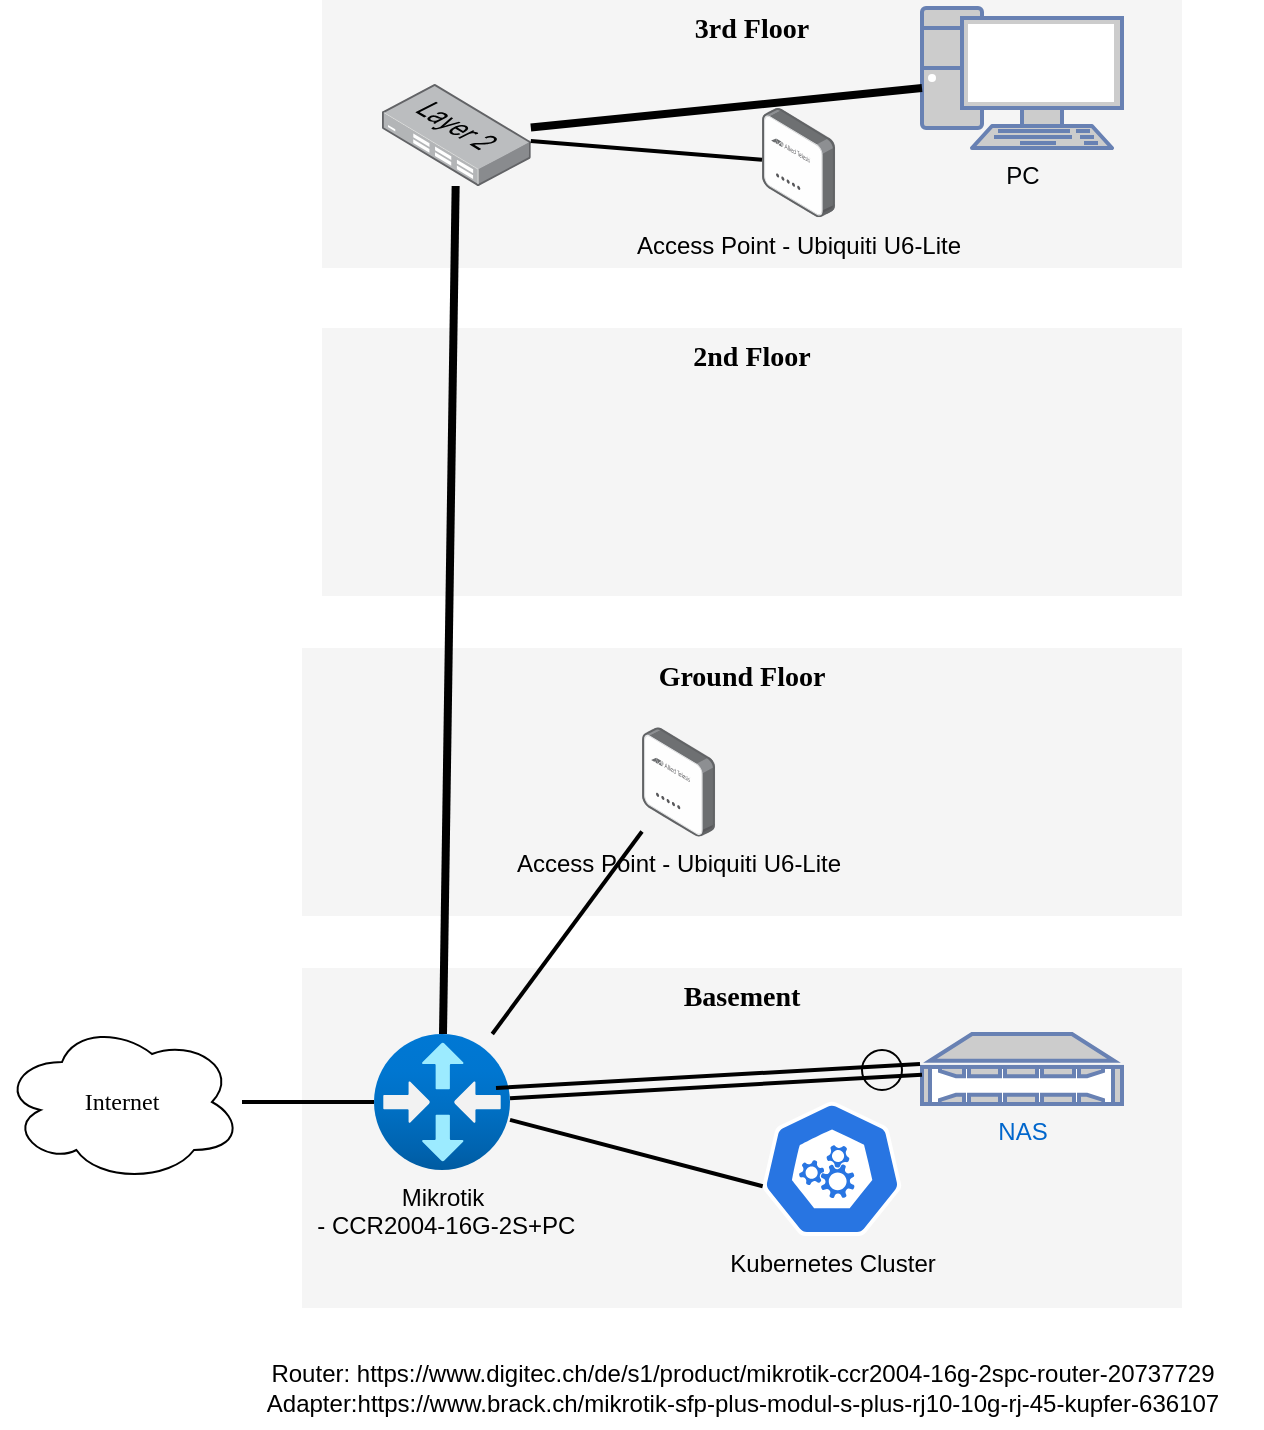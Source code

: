<mxfile version="24.7.16">
  <diagram name="Page-1" id="c37626ed-c26b-45fb-9056-f9ebc6bb27b6">
    <mxGraphModel dx="1413" dy="962" grid="1" gridSize="10" guides="1" tooltips="1" connect="1" arrows="1" fold="1" page="1" pageScale="1" pageWidth="1100" pageHeight="850" background="none" math="0" shadow="0">
      <root>
        <mxCell id="0" />
        <mxCell id="1" parent="0" />
        <mxCell id="Q-Qc9O3scF0apSwV8L8P-4" value="Basement" style="whiteSpace=wrap;html=1;rounded=0;shadow=0;comic=0;strokeWidth=1;fontFamily=Verdana;fontSize=14;fillColor=#f5f5f5;strokeColor=none;verticalAlign=top;fontStyle=1" vertex="1" parent="1">
          <mxGeometry x="340" y="552" width="440" height="170" as="geometry" />
        </mxCell>
        <mxCell id="1c7a67bf8fd3230f-83" value="3rd Floor" style="whiteSpace=wrap;html=1;rounded=0;shadow=0;comic=0;strokeWidth=1;fontFamily=Verdana;fontSize=14;fillColor=#f5f5f5;strokeColor=none;verticalAlign=top;fontStyle=1" parent="1" vertex="1">
          <mxGeometry x="350" y="68" width="430" height="134" as="geometry" />
        </mxCell>
        <mxCell id="1c7a67bf8fd3230f-15" value="Internet" style="ellipse;shape=cloud;whiteSpace=wrap;html=1;rounded=0;shadow=0;comic=0;strokeWidth=1;fontFamily=Verdana;fontSize=12;" parent="1" vertex="1">
          <mxGeometry x="190" y="579" width="120" height="80" as="geometry" />
        </mxCell>
        <mxCell id="1c7a67bf8fd3230f-52" style="edgeStyle=none;html=1;labelBackgroundColor=none;startFill=0;endArrow=none;endFill=0;strokeWidth=2;fontFamily=Verdana;fontSize=12;" parent="1" source="Q-Qc9O3scF0apSwV8L8P-5" target="1c7a67bf8fd3230f-15" edge="1">
          <mxGeometry relative="1" as="geometry">
            <mxPoint x="104.517" y="404" as="sourcePoint" />
          </mxGeometry>
        </mxCell>
        <mxCell id="Q-Qc9O3scF0apSwV8L8P-1" value="2nd Floor" style="whiteSpace=wrap;html=1;rounded=0;shadow=0;comic=0;strokeWidth=1;fontFamily=Verdana;fontSize=14;fillColor=#f5f5f5;strokeColor=none;verticalAlign=top;fontStyle=1" vertex="1" parent="1">
          <mxGeometry x="350" y="232" width="430" height="134" as="geometry" />
        </mxCell>
        <mxCell id="Q-Qc9O3scF0apSwV8L8P-2" value="Ground Floor" style="whiteSpace=wrap;html=1;rounded=0;shadow=0;comic=0;strokeWidth=1;fontFamily=Verdana;fontSize=14;fillColor=#f5f5f5;strokeColor=none;verticalAlign=top;fontStyle=1" vertex="1" parent="1">
          <mxGeometry x="340" y="392" width="440" height="134" as="geometry" />
        </mxCell>
        <mxCell id="Q-Qc9O3scF0apSwV8L8P-5" value="&lt;div&gt;Mikrotik&lt;/div&gt;&amp;nbsp;- CCR2004-16G-2S+PC" style="image;aspect=fixed;html=1;points=[];align=center;fontSize=12;image=img/lib/azure2/networking/Virtual_Router.svg;labelBackgroundColor=none;" vertex="1" parent="1">
          <mxGeometry x="376" y="585" width="68" height="68" as="geometry" />
        </mxCell>
        <mxCell id="Q-Qc9O3scF0apSwV8L8P-8" value="Kubernetes Cluster" style="aspect=fixed;sketch=0;html=1;dashed=0;whitespace=wrap;verticalLabelPosition=bottom;verticalAlign=top;fillColor=#2875E2;strokeColor=#ffffff;points=[[0.005,0.63,0],[0.1,0.2,0],[0.9,0.2,0],[0.5,0,0],[0.995,0.63,0],[0.72,0.99,0],[0.5,1,0],[0.28,0.99,0]];shape=mxgraph.kubernetes.icon2;prIcon=api" vertex="1" parent="1">
          <mxGeometry x="570" y="618.8" width="70" height="67.2" as="geometry" />
        </mxCell>
        <mxCell id="Q-Qc9O3scF0apSwV8L8P-9" style="edgeStyle=none;html=1;labelBackgroundColor=none;startFill=0;endArrow=none;endFill=0;strokeWidth=2;fontFamily=Verdana;fontSize=12;entryX=0.005;entryY=0.63;entryDx=0;entryDy=0;entryPerimeter=0;" edge="1" parent="1" source="Q-Qc9O3scF0apSwV8L8P-5" target="Q-Qc9O3scF0apSwV8L8P-8">
          <mxGeometry relative="1" as="geometry">
            <mxPoint x="434" y="620" as="sourcePoint" />
            <mxPoint x="320" y="629" as="targetPoint" />
          </mxGeometry>
        </mxCell>
        <mxCell id="Q-Qc9O3scF0apSwV8L8P-11" value="Access Point - Ubiquiti U6-Lite" style="image;points=[];aspect=fixed;html=1;align=center;shadow=0;dashed=0;image=img/lib/allied_telesis/wireless/Access_Point_Indoor.svg;labelBackgroundColor=none;" vertex="1" parent="1">
          <mxGeometry x="510" y="431.7" width="36.6" height="54.6" as="geometry" />
        </mxCell>
        <mxCell id="Q-Qc9O3scF0apSwV8L8P-12" style="edgeStyle=none;html=1;labelBackgroundColor=none;startFill=0;endArrow=none;endFill=0;strokeWidth=2;fontFamily=Verdana;fontSize=12;" edge="1" parent="1" source="Q-Qc9O3scF0apSwV8L8P-5" target="Q-Qc9O3scF0apSwV8L8P-11">
          <mxGeometry relative="1" as="geometry">
            <mxPoint x="380" y="629" as="sourcePoint" />
            <mxPoint x="320" y="629" as="targetPoint" />
          </mxGeometry>
        </mxCell>
        <mxCell id="Q-Qc9O3scF0apSwV8L8P-14" value="" style="image;points=[];aspect=fixed;html=1;align=center;shadow=0;dashed=0;image=img/lib/allied_telesis/switch/Switch_24_port_L2.svg;" vertex="1" parent="1">
          <mxGeometry x="380" y="110" width="74.4" height="51" as="geometry" />
        </mxCell>
        <mxCell id="Q-Qc9O3scF0apSwV8L8P-15" style="edgeStyle=none;html=1;labelBackgroundColor=none;startFill=0;endArrow=none;endFill=0;strokeWidth=4;fontFamily=Verdana;fontSize=19;" edge="1" parent="1" source="Q-Qc9O3scF0apSwV8L8P-5" target="Q-Qc9O3scF0apSwV8L8P-14">
          <mxGeometry relative="1" as="geometry">
            <mxPoint x="429" y="595" as="sourcePoint" />
            <mxPoint x="476" y="487" as="targetPoint" />
          </mxGeometry>
        </mxCell>
        <mxCell id="Q-Qc9O3scF0apSwV8L8P-16" value="Access Point - Ubiquiti U6-Lite" style="image;points=[];aspect=fixed;html=1;align=center;shadow=0;dashed=0;image=img/lib/allied_telesis/wireless/Access_Point_Indoor.svg;labelBackgroundColor=none;" vertex="1" parent="1">
          <mxGeometry x="570" y="122" width="36.6" height="54.6" as="geometry" />
        </mxCell>
        <mxCell id="Q-Qc9O3scF0apSwV8L8P-17" value="PC" style="fontColor=#000305;verticalAlign=top;verticalLabelPosition=bottom;labelPosition=center;align=center;html=1;outlineConnect=0;fillColor=#CCCCCC;strokeColor=#6881B3;gradientColor=none;gradientDirection=north;strokeWidth=2;shape=mxgraph.networks.pc;" vertex="1" parent="1">
          <mxGeometry x="650" y="72" width="100" height="70" as="geometry" />
        </mxCell>
        <mxCell id="Q-Qc9O3scF0apSwV8L8P-18" style="edgeStyle=none;html=1;labelBackgroundColor=none;startFill=0;endArrow=none;endFill=0;strokeWidth=4;fontFamily=Verdana;fontSize=12;" edge="1" parent="1" source="Q-Qc9O3scF0apSwV8L8P-17" target="Q-Qc9O3scF0apSwV8L8P-14">
          <mxGeometry relative="1" as="geometry">
            <mxPoint x="448" y="631" as="sourcePoint" />
            <mxPoint x="560" y="637" as="targetPoint" />
          </mxGeometry>
        </mxCell>
        <mxCell id="Q-Qc9O3scF0apSwV8L8P-19" style="edgeStyle=none;html=1;labelBackgroundColor=none;startFill=0;endArrow=none;endFill=0;strokeWidth=2;fontFamily=Verdana;fontSize=12;" edge="1" parent="1" source="Q-Qc9O3scF0apSwV8L8P-16" target="Q-Qc9O3scF0apSwV8L8P-14">
          <mxGeometry relative="1" as="geometry">
            <mxPoint x="580" y="132" as="sourcePoint" />
            <mxPoint x="464" y="142" as="targetPoint" />
          </mxGeometry>
        </mxCell>
        <mxCell id="Q-Qc9O3scF0apSwV8L8P-20" value="NAS" style="fontColor=#0066CC;verticalAlign=top;verticalLabelPosition=bottom;labelPosition=center;align=center;html=1;outlineConnect=0;fillColor=#CCCCCC;strokeColor=#6881B3;gradientColor=none;gradientDirection=north;strokeWidth=2;shape=mxgraph.networks.nas_filer;" vertex="1" parent="1">
          <mxGeometry x="650" y="585" width="100" height="35" as="geometry" />
        </mxCell>
        <mxCell id="Q-Qc9O3scF0apSwV8L8P-21" value="" style="edgeStyle=none;html=1;labelBackgroundColor=none;startFill=0;endArrow=none;endFill=0;strokeWidth=2;fontFamily=Verdana;fontSize=12;" edge="1" parent="1" source="Q-Qc9O3scF0apSwV8L8P-5" target="Q-Qc9O3scF0apSwV8L8P-20">
          <mxGeometry relative="1" as="geometry">
            <mxPoint x="448" y="637" as="sourcePoint" />
            <mxPoint x="540" y="657" as="targetPoint" />
          </mxGeometry>
        </mxCell>
        <mxCell id="Q-Qc9O3scF0apSwV8L8P-22" value="" style="edgeStyle=none;html=1;labelBackgroundColor=none;startFill=0;endArrow=none;endFill=0;strokeWidth=2;fontFamily=Verdana;fontSize=12;" edge="1" parent="1">
          <mxGeometry relative="1" as="geometry">
            <mxPoint x="437" y="612" as="sourcePoint" />
            <mxPoint x="649" y="600" as="targetPoint" />
          </mxGeometry>
        </mxCell>
        <mxCell id="Q-Qc9O3scF0apSwV8L8P-23" value="" style="ellipse;whiteSpace=wrap;html=1;aspect=fixed;fillColor=none;" vertex="1" parent="1">
          <mxGeometry x="620" y="593" width="20" height="20" as="geometry" />
        </mxCell>
        <mxCell id="Q-Qc9O3scF0apSwV8L8P-29" value="Router: https://www.digitec.ch/de/s1/product/mikrotik-ccr2004-16g-2spc-router-20737729&lt;br&gt;Adapter:https://www.brack.ch/mikrotik-sfp-plus-modul-s-plus-rj10-10g-rj-45-kupfer-636107" style="text;html=1;align=center;verticalAlign=middle;resizable=0;points=[];autosize=1;strokeColor=none;fillColor=none;" vertex="1" parent="1">
          <mxGeometry x="300" y="742" width="520" height="40" as="geometry" />
        </mxCell>
      </root>
    </mxGraphModel>
  </diagram>
</mxfile>
